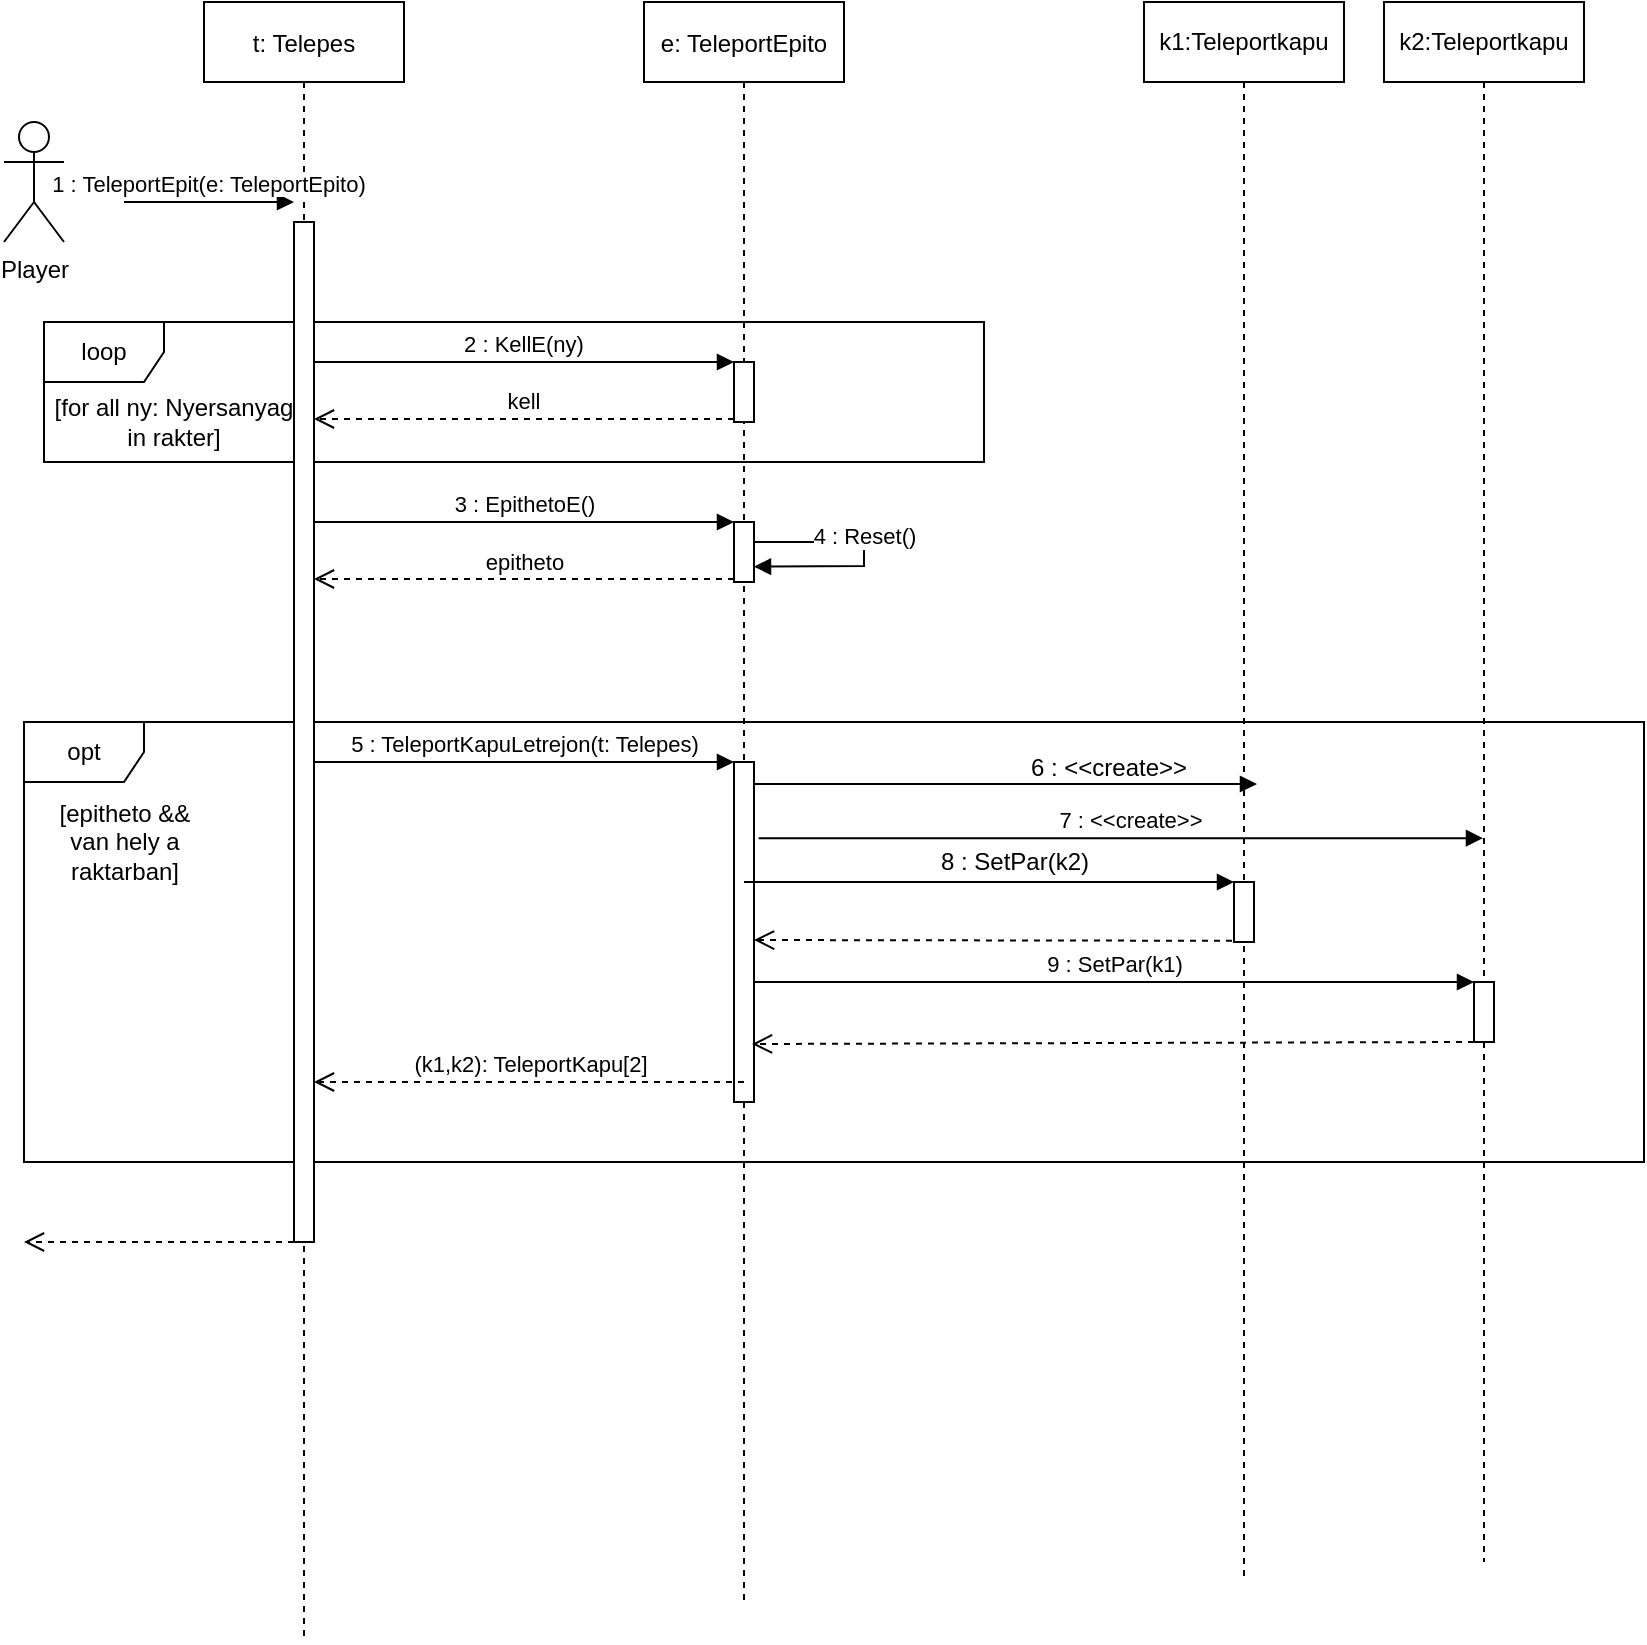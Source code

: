 <mxfile version="14.4.4" type="github" pages="2">
  <diagram id="e0D1zMPyesW4Om_QQEkk" name="Page-1">
    <mxGraphModel dx="1146" dy="548" grid="1" gridSize="10" guides="1" tooltips="1" connect="1" arrows="1" fold="1" page="1" pageScale="1" pageWidth="1654" pageHeight="1169" math="0" shadow="0">
      <root>
        <mxCell id="0" />
        <mxCell id="1" parent="0" />
        <mxCell id="oiaefqIDaloyJVjSFk9S-1" value="opt" style="shape=umlFrame;whiteSpace=wrap;html=1;" parent="1" vertex="1">
          <mxGeometry x="30" y="380" width="810" height="220" as="geometry" />
        </mxCell>
        <mxCell id="oiaefqIDaloyJVjSFk9S-2" value="3 : EpithetoE()" style="html=1;verticalAlign=bottom;endArrow=block;entryX=0;entryY=0;" parent="1" source="oiaefqIDaloyJVjSFk9S-5" target="oiaefqIDaloyJVjSFk9S-12" edge="1">
          <mxGeometry relative="1" as="geometry">
            <mxPoint x="170" y="260" as="sourcePoint" />
          </mxGeometry>
        </mxCell>
        <mxCell id="oiaefqIDaloyJVjSFk9S-3" value="loop" style="shape=umlFrame;whiteSpace=wrap;html=1;" parent="1" vertex="1">
          <mxGeometry x="40" y="180" width="470" height="70" as="geometry" />
        </mxCell>
        <mxCell id="oiaefqIDaloyJVjSFk9S-4" value="t: Telepes" style="shape=umlLifeline;perimeter=lifelinePerimeter;container=1;collapsible=0;recursiveResize=0;rounded=0;shadow=0;strokeWidth=1;" parent="1" vertex="1">
          <mxGeometry x="120" y="20" width="100" height="820" as="geometry" />
        </mxCell>
        <mxCell id="oiaefqIDaloyJVjSFk9S-5" value="" style="html=1;points=[];perimeter=orthogonalPerimeter;" parent="oiaefqIDaloyJVjSFk9S-4" vertex="1">
          <mxGeometry x="45" y="110" width="10" height="510" as="geometry" />
        </mxCell>
        <mxCell id="oiaefqIDaloyJVjSFk9S-11" value="e: TeleportEpito" style="shape=umlLifeline;perimeter=lifelinePerimeter;container=1;collapsible=0;recursiveResize=0;rounded=0;shadow=0;strokeWidth=1;" parent="1" vertex="1">
          <mxGeometry x="340" y="20" width="100" height="800" as="geometry" />
        </mxCell>
        <mxCell id="oiaefqIDaloyJVjSFk9S-12" value="" style="html=1;points=[];perimeter=orthogonalPerimeter;" parent="oiaefqIDaloyJVjSFk9S-11" vertex="1">
          <mxGeometry x="45" y="260" width="10" height="30" as="geometry" />
        </mxCell>
        <mxCell id="oiaefqIDaloyJVjSFk9S-13" value="" style="points=[];perimeter=orthogonalPerimeter;rounded=0;shadow=0;strokeWidth=1;" parent="oiaefqIDaloyJVjSFk9S-11" vertex="1">
          <mxGeometry x="45" y="180" width="10" height="30" as="geometry" />
        </mxCell>
        <mxCell id="oiaefqIDaloyJVjSFk9S-14" value="" style="html=1;points=[];perimeter=orthogonalPerimeter;" parent="oiaefqIDaloyJVjSFk9S-11" vertex="1">
          <mxGeometry x="45" y="380" width="10" height="170" as="geometry" />
        </mxCell>
        <mxCell id="oiaefqIDaloyJVjSFk9S-15" value="kell" style="verticalAlign=bottom;endArrow=open;dashed=1;endSize=8;exitX=0;exitY=0.95;shadow=0;strokeWidth=1;" parent="1" source="oiaefqIDaloyJVjSFk9S-13" target="oiaefqIDaloyJVjSFk9S-5" edge="1">
          <mxGeometry relative="1" as="geometry">
            <mxPoint x="275" y="236" as="targetPoint" />
          </mxGeometry>
        </mxCell>
        <mxCell id="oiaefqIDaloyJVjSFk9S-16" value="2 : KellE(ny)" style="verticalAlign=bottom;endArrow=block;entryX=0;entryY=0;shadow=0;strokeWidth=1;" parent="1" source="oiaefqIDaloyJVjSFk9S-5" target="oiaefqIDaloyJVjSFk9S-13" edge="1">
          <mxGeometry relative="1" as="geometry">
            <mxPoint x="275" y="160" as="sourcePoint" />
            <Array as="points" />
          </mxGeometry>
        </mxCell>
        <mxCell id="oiaefqIDaloyJVjSFk9S-17" value="[for all ny: Nyersanyag in rakter]" style="text;html=1;strokeColor=none;fillColor=none;align=center;verticalAlign=middle;whiteSpace=wrap;rounded=0;" parent="1" vertex="1">
          <mxGeometry x="40" y="220" width="130" height="20" as="geometry" />
        </mxCell>
        <mxCell id="oiaefqIDaloyJVjSFk9S-18" value="[epitheto &amp;amp;&amp;amp; van hely a raktarban]" style="text;html=1;strokeColor=none;fillColor=none;align=center;verticalAlign=middle;whiteSpace=wrap;rounded=0;" parent="1" vertex="1">
          <mxGeometry x="40" y="430" width="81" height="20" as="geometry" />
        </mxCell>
        <mxCell id="oiaefqIDaloyJVjSFk9S-19" value="epitheto" style="html=1;verticalAlign=bottom;endArrow=open;dashed=1;endSize=8;exitX=0;exitY=0.95;" parent="1" source="oiaefqIDaloyJVjSFk9S-12" target="oiaefqIDaloyJVjSFk9S-5" edge="1">
          <mxGeometry relative="1" as="geometry">
            <mxPoint x="170" y="279" as="targetPoint" />
          </mxGeometry>
        </mxCell>
        <mxCell id="oiaefqIDaloyJVjSFk9S-20" value="1 : TeleportEpit(e: TeleportEpito)" style="verticalAlign=bottom;startArrow=none;endArrow=block;startSize=8;shadow=0;strokeWidth=1;startFill=0;" parent="1" edge="1">
          <mxGeometry relative="1" as="geometry">
            <mxPoint x="80" y="120" as="sourcePoint" />
            <mxPoint x="165" y="120" as="targetPoint" />
          </mxGeometry>
        </mxCell>
        <mxCell id="oiaefqIDaloyJVjSFk9S-21" value="" style="html=1;verticalAlign=bottom;endArrow=open;dashed=1;endSize=8;" parent="1" source="oiaefqIDaloyJVjSFk9S-5" edge="1">
          <mxGeometry relative="1" as="geometry">
            <mxPoint x="166" y="759" as="sourcePoint" />
            <mxPoint x="30" y="640" as="targetPoint" />
            <Array as="points" />
          </mxGeometry>
        </mxCell>
        <mxCell id="oiaefqIDaloyJVjSFk9S-24" value="5 : TeleportKapuLetrejon(t: Telepes)" style="html=1;verticalAlign=bottom;endArrow=block;entryX=0;entryY=0;" parent="1" source="oiaefqIDaloyJVjSFk9S-5" target="oiaefqIDaloyJVjSFk9S-14" edge="1">
          <mxGeometry relative="1" as="geometry">
            <mxPoint x="315" y="600" as="sourcePoint" />
          </mxGeometry>
        </mxCell>
        <mxCell id="oiaefqIDaloyJVjSFk9S-28" value="k1:Teleportkapu" style="shape=umlLifeline;perimeter=lifelinePerimeter;whiteSpace=wrap;html=1;container=1;collapsible=0;recursiveResize=0;outlineConnect=0;" parent="1" vertex="1">
          <mxGeometry x="590" y="20" width="100" height="790" as="geometry" />
        </mxCell>
        <mxCell id="oiaefqIDaloyJVjSFk9S-38" value="" style="html=1;points=[];perimeter=orthogonalPerimeter;" parent="oiaefqIDaloyJVjSFk9S-28" vertex="1">
          <mxGeometry x="45" y="440" width="10" height="30" as="geometry" />
        </mxCell>
        <mxCell id="oiaefqIDaloyJVjSFk9S-29" value="k2:Teleportkapu" style="shape=umlLifeline;perimeter=lifelinePerimeter;whiteSpace=wrap;html=1;container=1;collapsible=0;recursiveResize=0;outlineConnect=0;" parent="1" vertex="1">
          <mxGeometry x="710" y="20" width="100" height="780" as="geometry" />
        </mxCell>
        <mxCell id="oiaefqIDaloyJVjSFk9S-31" value="" style="html=1;verticalAlign=bottom;endArrow=block;" parent="1" target="oiaefqIDaloyJVjSFk9S-38" edge="1">
          <mxGeometry x="0.079" y="10" width="80" relative="1" as="geometry">
            <mxPoint x="390" y="460" as="sourcePoint" />
            <mxPoint x="480" y="420" as="targetPoint" />
            <mxPoint as="offset" />
          </mxGeometry>
        </mxCell>
        <mxCell id="oiaefqIDaloyJVjSFk9S-32" value="9 : SetPar(k1)" style="html=1;verticalAlign=bottom;endArrow=block;" parent="1" source="oiaefqIDaloyJVjSFk9S-14" target="oiaefqIDaloyJVjSFk9S-40" edge="1">
          <mxGeometry width="80" relative="1" as="geometry">
            <mxPoint x="400" y="440" as="sourcePoint" />
            <mxPoint x="659.5" y="440" as="targetPoint" />
          </mxGeometry>
        </mxCell>
        <mxCell id="oiaefqIDaloyJVjSFk9S-33" value="8 : SetPar(k2)" style="text;html=1;align=center;verticalAlign=middle;resizable=0;points=[];autosize=1;" parent="1" vertex="1">
          <mxGeometry x="480" y="440" width="90" height="20" as="geometry" />
        </mxCell>
        <mxCell id="oiaefqIDaloyJVjSFk9S-34" value="4 : Reset()" style="html=1;verticalAlign=bottom;endArrow=block;exitX=0.55;exitY=0.289;exitDx=0;exitDy=0;exitPerimeter=0;entryX=1;entryY=0.733;entryDx=0;entryDy=0;entryPerimeter=0;rounded=0;" parent="1" edge="1">
          <mxGeometry relative="1" as="geometry">
            <mxPoint x="395" y="290.0" as="sourcePoint" />
            <mxPoint x="395" y="302.35" as="targetPoint" />
            <Array as="points">
              <mxPoint x="450" y="290" />
              <mxPoint x="450" y="302" />
            </Array>
          </mxGeometry>
        </mxCell>
        <mxCell id="oiaefqIDaloyJVjSFk9S-35" value="" style="html=1;verticalAlign=bottom;endArrow=block;" parent="1" source="oiaefqIDaloyJVjSFk9S-14" edge="1">
          <mxGeometry x="0.079" y="10" width="80" relative="1" as="geometry">
            <mxPoint x="400" y="411" as="sourcePoint" />
            <mxPoint x="646.5" y="411" as="targetPoint" />
            <mxPoint as="offset" />
          </mxGeometry>
        </mxCell>
        <mxCell id="oiaefqIDaloyJVjSFk9S-36" value="7 : &amp;lt;&amp;lt;create&amp;gt;&amp;gt;" style="html=1;verticalAlign=bottom;endArrow=block;exitX=1.233;exitY=0.224;exitDx=0;exitDy=0;exitPerimeter=0;" parent="1" source="oiaefqIDaloyJVjSFk9S-14" target="oiaefqIDaloyJVjSFk9S-29" edge="1">
          <mxGeometry x="0.026" width="80" relative="1" as="geometry">
            <mxPoint x="404" y="429" as="sourcePoint" />
            <mxPoint x="766.5" y="429" as="targetPoint" />
            <mxPoint as="offset" />
          </mxGeometry>
        </mxCell>
        <mxCell id="oiaefqIDaloyJVjSFk9S-37" value="6 : &amp;lt;&amp;lt;create&amp;gt;&amp;gt;" style="text;html=1;align=center;verticalAlign=middle;resizable=0;points=[];autosize=1;" parent="1" vertex="1">
          <mxGeometry x="527" y="392.75" width="90" height="20" as="geometry" />
        </mxCell>
        <mxCell id="oiaefqIDaloyJVjSFk9S-39" value="" style="html=1;verticalAlign=bottom;endArrow=open;dashed=1;endSize=8;exitX=-0.1;exitY=0.98;exitDx=0;exitDy=0;exitPerimeter=0;" parent="1" source="oiaefqIDaloyJVjSFk9S-38" edge="1">
          <mxGeometry relative="1" as="geometry">
            <mxPoint x="410" y="460" as="sourcePoint" />
            <mxPoint x="395" y="489" as="targetPoint" />
          </mxGeometry>
        </mxCell>
        <mxCell id="oiaefqIDaloyJVjSFk9S-40" value="" style="html=1;points=[];perimeter=orthogonalPerimeter;" parent="1" vertex="1">
          <mxGeometry x="755" y="510" width="10" height="30" as="geometry" />
        </mxCell>
        <mxCell id="oiaefqIDaloyJVjSFk9S-41" value="" style="html=1;verticalAlign=bottom;endArrow=open;dashed=1;endSize=8;" parent="1" source="oiaefqIDaloyJVjSFk9S-40" edge="1">
          <mxGeometry relative="1" as="geometry">
            <mxPoint x="410" y="460" as="sourcePoint" />
            <mxPoint x="394" y="541" as="targetPoint" />
          </mxGeometry>
        </mxCell>
        <mxCell id="ulucv-4kMfC91uOQDC_V-1" value="(k1,k2): TeleportKapu[2]" style="html=1;verticalAlign=bottom;endArrow=open;dashed=1;endSize=8;" parent="1" target="oiaefqIDaloyJVjSFk9S-5" edge="1">
          <mxGeometry relative="1" as="geometry">
            <mxPoint x="390" y="560" as="sourcePoint" />
            <mxPoint x="310" y="560" as="targetPoint" />
          </mxGeometry>
        </mxCell>
        <mxCell id="Q_exWZnfoOsakybW4T4r-2" value="Player" style="shape=umlActor;verticalLabelPosition=bottom;verticalAlign=top;html=1;outlineConnect=0;" vertex="1" parent="1">
          <mxGeometry x="20" y="80" width="30" height="60" as="geometry" />
        </mxCell>
      </root>
    </mxGraphModel>
  </diagram>
  <diagram id="UfEcpHCbDVrySbEqps7D" name="Page-2">
    <mxGraphModel dx="782" dy="437" grid="1" gridSize="10" guides="1" tooltips="1" connect="1" arrows="1" fold="1" page="1" pageScale="1" pageWidth="1654" pageHeight="1169" math="0" shadow="0">
      <root>
        <mxCell id="_W0hZLIVAOP-aF1G-cph-0" />
        <mxCell id="_W0hZLIVAOP-aF1G-cph-1" parent="_W0hZLIVAOP-aF1G-cph-0" />
        <mxCell id="_W0hZLIVAOP-aF1G-cph-2" value="alt" style="shape=umlFrame;whiteSpace=wrap;html=1;" parent="_W0hZLIVAOP-aF1G-cph-1" vertex="1">
          <mxGeometry x="30" y="380" width="490" height="330" as="geometry" />
        </mxCell>
        <mxCell id="_W0hZLIVAOP-aF1G-cph-3" value="4 : EpithetoE()" style="html=1;verticalAlign=bottom;endArrow=block;entryX=0;entryY=0;" parent="_W0hZLIVAOP-aF1G-cph-1" source="_W0hZLIVAOP-aF1G-cph-6" target="_W0hZLIVAOP-aF1G-cph-11" edge="1">
          <mxGeometry relative="1" as="geometry">
            <mxPoint x="170" y="260" as="sourcePoint" />
          </mxGeometry>
        </mxCell>
        <mxCell id="_W0hZLIVAOP-aF1G-cph-4" value="loop" style="shape=umlFrame;whiteSpace=wrap;html=1;" parent="_W0hZLIVAOP-aF1G-cph-1" vertex="1">
          <mxGeometry x="40" y="180" width="470" height="70" as="geometry" />
        </mxCell>
        <mxCell id="_W0hZLIVAOP-aF1G-cph-5" value="t: Telepes" style="shape=umlLifeline;perimeter=lifelinePerimeter;container=1;collapsible=0;recursiveResize=0;rounded=0;shadow=0;strokeWidth=1;" parent="_W0hZLIVAOP-aF1G-cph-1" vertex="1">
          <mxGeometry x="120" y="20" width="100" height="820" as="geometry" />
        </mxCell>
        <mxCell id="_W0hZLIVAOP-aF1G-cph-6" value="" style="html=1;points=[];perimeter=orthogonalPerimeter;" parent="_W0hZLIVAOP-aF1G-cph-5" vertex="1">
          <mxGeometry x="45" y="110" width="10" height="640" as="geometry" />
        </mxCell>
        <mxCell id="_W0hZLIVAOP-aF1G-cph-7" value="" style="html=1;points=[];perimeter=orthogonalPerimeter;" parent="_W0hZLIVAOP-aF1G-cph-5" vertex="1">
          <mxGeometry x="55" y="640" width="10" height="40" as="geometry" />
        </mxCell>
        <mxCell id="_W0hZLIVAOP-aF1G-cph-8" value="9 : Tetlen()" style="edgeStyle=orthogonalEdgeStyle;html=1;align=left;spacingLeft=2;endArrow=block;rounded=0;entryX=1;entryY=0;" parent="_W0hZLIVAOP-aF1G-cph-5" target="_W0hZLIVAOP-aF1G-cph-7" edge="1">
          <mxGeometry relative="1" as="geometry">
            <mxPoint x="60" y="590" as="sourcePoint" />
            <Array as="points">
              <mxPoint x="95" y="590" />
              <mxPoint x="95" y="640" />
            </Array>
          </mxGeometry>
        </mxCell>
        <mxCell id="_W0hZLIVAOP-aF1G-cph-9" value="" style="html=1;points=[];perimeter=orthogonalPerimeter;" parent="_W0hZLIVAOP-aF1G-cph-5" vertex="1">
          <mxGeometry x="54" y="510.03" width="10" height="20.5" as="geometry" />
        </mxCell>
        <mxCell id="_W0hZLIVAOP-aF1G-cph-33" value="" style="html=1;points=[];perimeter=orthogonalPerimeter;" parent="_W0hZLIVAOP-aF1G-cph-5" vertex="1">
          <mxGeometry x="54" y="460.03" width="10" height="20" as="geometry" />
        </mxCell>
        <mxCell id="_W0hZLIVAOP-aF1G-cph-35" value="" style="html=1;verticalAlign=bottom;endArrow=open;dashed=1;endSize=8;" parent="_W0hZLIVAOP-aF1G-cph-5" source="_W0hZLIVAOP-aF1G-cph-33" edge="1">
          <mxGeometry relative="1" as="geometry">
            <mxPoint x="264" y="480.03" as="targetPoint" />
            <mxPoint x="79" y="478.03" as="sourcePoint" />
            <Array as="points">
              <mxPoint x="139" y="480.03" />
            </Array>
          </mxGeometry>
        </mxCell>
        <mxCell id="_W0hZLIVAOP-aF1G-cph-10" value="e: TeleportBOM" style="shape=umlLifeline;perimeter=lifelinePerimeter;container=1;collapsible=0;recursiveResize=0;rounded=0;shadow=0;strokeWidth=1;" parent="_W0hZLIVAOP-aF1G-cph-1" vertex="1">
          <mxGeometry x="340" y="20" width="100" height="750" as="geometry" />
        </mxCell>
        <mxCell id="_W0hZLIVAOP-aF1G-cph-11" value="" style="html=1;points=[];perimeter=orthogonalPerimeter;" parent="_W0hZLIVAOP-aF1G-cph-10" vertex="1">
          <mxGeometry x="45" y="260" width="10" height="30" as="geometry" />
        </mxCell>
        <mxCell id="_W0hZLIVAOP-aF1G-cph-12" value="" style="points=[];perimeter=orthogonalPerimeter;rounded=0;shadow=0;strokeWidth=1;" parent="_W0hZLIVAOP-aF1G-cph-10" vertex="1">
          <mxGeometry x="45" y="180" width="10" height="30" as="geometry" />
        </mxCell>
        <mxCell id="_W0hZLIVAOP-aF1G-cph-15" value="" style="html=1;points=[];perimeter=orthogonalPerimeter;" parent="_W0hZLIVAOP-aF1G-cph-10" vertex="1">
          <mxGeometry x="45" y="380" width="10" height="190" as="geometry" />
        </mxCell>
        <mxCell id="_W0hZLIVAOP-aF1G-cph-16" value="kell" style="verticalAlign=bottom;endArrow=open;dashed=1;endSize=8;exitX=0;exitY=0.95;shadow=0;strokeWidth=1;" parent="_W0hZLIVAOP-aF1G-cph-1" source="_W0hZLIVAOP-aF1G-cph-12" target="_W0hZLIVAOP-aF1G-cph-6" edge="1">
          <mxGeometry relative="1" as="geometry">
            <mxPoint x="275" y="236" as="targetPoint" />
          </mxGeometry>
        </mxCell>
        <mxCell id="_W0hZLIVAOP-aF1G-cph-17" value="3 : KellE(ny)" style="verticalAlign=bottom;endArrow=block;entryX=0;entryY=0;shadow=0;strokeWidth=1;" parent="_W0hZLIVAOP-aF1G-cph-1" source="_W0hZLIVAOP-aF1G-cph-6" target="_W0hZLIVAOP-aF1G-cph-12" edge="1">
          <mxGeometry relative="1" as="geometry">
            <mxPoint x="275" y="160" as="sourcePoint" />
            <Array as="points" />
          </mxGeometry>
        </mxCell>
        <mxCell id="_W0hZLIVAOP-aF1G-cph-18" value="[for all ny: Nyersanyag in rakter]" style="text;html=1;strokeColor=none;fillColor=none;align=center;verticalAlign=middle;whiteSpace=wrap;rounded=0;" parent="_W0hZLIVAOP-aF1G-cph-1" vertex="1">
          <mxGeometry x="40" y="220" width="130" height="20" as="geometry" />
        </mxCell>
        <mxCell id="_W0hZLIVAOP-aF1G-cph-19" value="[epitheto]" style="text;html=1;strokeColor=none;fillColor=none;align=center;verticalAlign=middle;whiteSpace=wrap;rounded=0;" parent="_W0hZLIVAOP-aF1G-cph-1" vertex="1">
          <mxGeometry x="40" y="420" width="40" height="20" as="geometry" />
        </mxCell>
        <mxCell id="_W0hZLIVAOP-aF1G-cph-20" value="epitheto" style="html=1;verticalAlign=bottom;endArrow=open;dashed=1;endSize=8;exitX=0;exitY=0.95;" parent="_W0hZLIVAOP-aF1G-cph-1" source="_W0hZLIVAOP-aF1G-cph-11" target="_W0hZLIVAOP-aF1G-cph-6" edge="1">
          <mxGeometry relative="1" as="geometry">
            <mxPoint x="170" y="279" as="targetPoint" />
          </mxGeometry>
        </mxCell>
        <mxCell id="_W0hZLIVAOP-aF1G-cph-23" value="1 : Epit(e: TeleportBOM)" style="verticalAlign=bottom;startArrow=none;endArrow=block;startSize=8;shadow=0;strokeWidth=1;startFill=0;" parent="_W0hZLIVAOP-aF1G-cph-1" edge="1">
          <mxGeometry relative="1" as="geometry">
            <mxPoint x="20" y="120" as="sourcePoint" />
            <mxPoint x="165" y="120" as="targetPoint" />
          </mxGeometry>
        </mxCell>
        <mxCell id="_W0hZLIVAOP-aF1G-cph-26" value="" style="html=1;verticalAlign=bottom;endArrow=open;dashed=1;endSize=8;" parent="_W0hZLIVAOP-aF1G-cph-1" edge="1">
          <mxGeometry relative="1" as="geometry">
            <mxPoint x="166" y="759" as="sourcePoint" />
            <mxPoint x="30" y="759" as="targetPoint" />
            <Array as="points">
              <mxPoint x="110" y="759" />
              <mxPoint x="80" y="759" />
              <mxPoint x="50" y="759" />
            </Array>
          </mxGeometry>
        </mxCell>
        <mxCell id="_W0hZLIVAOP-aF1G-cph-27" value="" style="endArrow=none;dashed=1;html=1;dashPattern=1 3;strokeWidth=2;entryX=0.998;entryY=0.667;entryDx=0;entryDy=0;entryPerimeter=0;exitX=-0.004;exitY=0.652;exitDx=0;exitDy=0;exitPerimeter=0;" parent="_W0hZLIVAOP-aF1G-cph-1" source="_W0hZLIVAOP-aF1G-cph-2" target="_W0hZLIVAOP-aF1G-cph-2" edge="1">
          <mxGeometry width="50" height="50" relative="1" as="geometry">
            <mxPoint x="30" y="560" as="sourcePoint" />
            <mxPoint x="520" y="560" as="targetPoint" />
          </mxGeometry>
        </mxCell>
        <mxCell id="_W0hZLIVAOP-aF1G-cph-28" value="[!epitheto]" style="text;html=1;strokeColor=none;fillColor=none;align=center;verticalAlign=middle;whiteSpace=wrap;rounded=0;" parent="_W0hZLIVAOP-aF1G-cph-1" vertex="1">
          <mxGeometry x="40" y="620" width="40" height="20" as="geometry" />
        </mxCell>
        <mxCell id="_W0hZLIVAOP-aF1G-cph-29" value="8 : Letrejon(t)" style="html=1;verticalAlign=bottom;endArrow=block;entryX=0;entryY=0;" parent="_W0hZLIVAOP-aF1G-cph-1" source="_W0hZLIVAOP-aF1G-cph-6" target="_W0hZLIVAOP-aF1G-cph-15" edge="1">
          <mxGeometry relative="1" as="geometry">
            <mxPoint x="315" y="600" as="sourcePoint" />
          </mxGeometry>
        </mxCell>
        <mxCell id="_W0hZLIVAOP-aF1G-cph-30" value="" style="html=1;verticalAlign=bottom;endArrow=open;dashed=1;endSize=8;exitX=0;exitY=0.95;" parent="_W0hZLIVAOP-aF1G-cph-1" source="_W0hZLIVAOP-aF1G-cph-15" target="_W0hZLIVAOP-aF1G-cph-6" edge="1">
          <mxGeometry relative="1" as="geometry">
            <mxPoint x="315" y="676" as="targetPoint" />
          </mxGeometry>
        </mxCell>
        <mxCell id="_W0hZLIVAOP-aF1G-cph-31" value="9 : RakterbeRak(k2: Kapu)" style="html=1;verticalAlign=bottom;endArrow=block;exitX=0.45;exitY=0.649;exitDx=0;exitDy=0;exitPerimeter=0;" parent="_W0hZLIVAOP-aF1G-cph-1" target="_W0hZLIVAOP-aF1G-cph-9" edge="1">
          <mxGeometry relative="1" as="geometry">
            <mxPoint x="384" y="536.78" as="sourcePoint" />
            <mxPoint x="179" y="680.53" as="targetPoint" />
            <Array as="points" />
          </mxGeometry>
        </mxCell>
        <mxCell id="_W0hZLIVAOP-aF1G-cph-32" value="" style="html=1;verticalAlign=bottom;endArrow=open;dashed=1;endSize=8;" parent="_W0hZLIVAOP-aF1G-cph-1" source="_W0hZLIVAOP-aF1G-cph-9" edge="1">
          <mxGeometry relative="1" as="geometry">
            <mxPoint x="384" y="550.53" as="targetPoint" />
            <mxPoint x="199" y="548.53" as="sourcePoint" />
            <Array as="points">
              <mxPoint x="259" y="550.53" />
            </Array>
          </mxGeometry>
        </mxCell>
        <mxCell id="_W0hZLIVAOP-aF1G-cph-36" value="k1:Teleportkapu" style="shape=umlLifeline;perimeter=lifelinePerimeter;whiteSpace=wrap;html=1;container=1;collapsible=0;recursiveResize=0;outlineConnect=0;" parent="_W0hZLIVAOP-aF1G-cph-1" vertex="1">
          <mxGeometry x="590" y="20" width="100" height="720" as="geometry" />
        </mxCell>
        <mxCell id="_W0hZLIVAOP-aF1G-cph-37" value="k2:Teleportkapu" style="shape=umlLifeline;perimeter=lifelinePerimeter;whiteSpace=wrap;html=1;container=1;collapsible=0;recursiveResize=0;outlineConnect=0;" parent="_W0hZLIVAOP-aF1G-cph-1" vertex="1">
          <mxGeometry x="710" y="20" width="100" height="730" as="geometry" />
        </mxCell>
        <mxCell id="_W0hZLIVAOP-aF1G-cph-34" value="9 : RakterbeRak(k1: Kapu)" style="html=1;verticalAlign=bottom;endArrow=block;exitX=0.1;exitY=0.263;exitDx=0;exitDy=0;exitPerimeter=0;" parent="_W0hZLIVAOP-aF1G-cph-1" target="_W0hZLIVAOP-aF1G-cph-33" edge="1">
          <mxGeometry relative="1" as="geometry">
            <mxPoint x="385" y="480" as="sourcePoint" />
            <mxPoint x="179" y="630.03" as="targetPoint" />
            <Array as="points">
              <mxPoint x="349" y="480.03" />
            </Array>
          </mxGeometry>
        </mxCell>
        <mxCell id="_W0hZLIVAOP-aF1G-cph-38" value="" style="html=1;verticalAlign=bottom;endArrow=block;exitX=0.53;exitY=0.571;exitDx=0;exitDy=0;exitPerimeter=0;" parent="_W0hZLIVAOP-aF1G-cph-1" source="_W0hZLIVAOP-aF1G-cph-10" target="_W0hZLIVAOP-aF1G-cph-36" edge="1">
          <mxGeometry x="0.079" y="10" width="80" relative="1" as="geometry">
            <mxPoint x="400" y="420" as="sourcePoint" />
            <mxPoint x="480" y="420" as="targetPoint" />
            <mxPoint as="offset" />
          </mxGeometry>
        </mxCell>
        <mxCell id="_W0hZLIVAOP-aF1G-cph-39" value="SetPar(k1)" style="html=1;verticalAlign=bottom;endArrow=block;exitX=0.57;exitY=0.595;exitDx=0;exitDy=0;exitPerimeter=0;" parent="_W0hZLIVAOP-aF1G-cph-1" source="_W0hZLIVAOP-aF1G-cph-10" target="_W0hZLIVAOP-aF1G-cph-37" edge="1">
          <mxGeometry width="80" relative="1" as="geometry">
            <mxPoint x="400" y="440" as="sourcePoint" />
            <mxPoint x="659.5" y="440" as="targetPoint" />
          </mxGeometry>
        </mxCell>
        <mxCell id="_W0hZLIVAOP-aF1G-cph-40" value="SetPar(k2)" style="text;html=1;align=center;verticalAlign=middle;resizable=0;points=[];autosize=1;" parent="_W0hZLIVAOP-aF1G-cph-1" vertex="1">
          <mxGeometry x="530" y="430" width="70" height="20" as="geometry" />
        </mxCell>
        <mxCell id="_W0hZLIVAOP-aF1G-cph-41" value="5 : Reset()" style="html=1;verticalAlign=bottom;endArrow=block;exitX=0.55;exitY=0.289;exitDx=0;exitDy=0;exitPerimeter=0;entryX=1;entryY=0.733;entryDx=0;entryDy=0;entryPerimeter=0;curved=1;" parent="_W0hZLIVAOP-aF1G-cph-1" edge="1">
          <mxGeometry relative="1" as="geometry">
            <mxPoint x="395" y="290.0" as="sourcePoint" />
            <mxPoint x="395" y="302.35" as="targetPoint" />
            <Array as="points">
              <mxPoint x="470" y="295.36" />
            </Array>
          </mxGeometry>
        </mxCell>
        <mxCell id="_W0hZLIVAOP-aF1G-cph-44" value="" style="html=1;verticalAlign=bottom;endArrow=block;exitX=0.53;exitY=0.571;exitDx=0;exitDy=0;exitPerimeter=0;" parent="_W0hZLIVAOP-aF1G-cph-1" edge="1">
          <mxGeometry x="0.079" y="10" width="80" relative="1" as="geometry">
            <mxPoint x="400" y="411" as="sourcePoint" />
            <mxPoint x="646.5" y="411" as="targetPoint" />
            <mxPoint as="offset" />
          </mxGeometry>
        </mxCell>
        <mxCell id="_W0hZLIVAOP-aF1G-cph-45" value="&amp;lt;&amp;lt;create&amp;gt;&amp;gt;" style="html=1;verticalAlign=bottom;endArrow=block;exitX=0.57;exitY=0.595;exitDx=0;exitDy=0;exitPerimeter=0;" parent="_W0hZLIVAOP-aF1G-cph-1" edge="1">
          <mxGeometry x="0.026" width="80" relative="1" as="geometry">
            <mxPoint x="404" y="429" as="sourcePoint" />
            <mxPoint x="766.5" y="429" as="targetPoint" />
            <mxPoint as="offset" />
          </mxGeometry>
        </mxCell>
        <mxCell id="_W0hZLIVAOP-aF1G-cph-46" value="&amp;lt;&amp;lt;create&amp;gt;&amp;gt;" style="text;html=1;align=center;verticalAlign=middle;resizable=0;points=[];autosize=1;" parent="_W0hZLIVAOP-aF1G-cph-1" vertex="1">
          <mxGeometry x="532" y="392.75" width="80" height="20" as="geometry" />
        </mxCell>
        <mxCell id="_W0hZLIVAOP-aF1G-cph-47" value="" style="ellipse;html=1;shape=endState;fillColor=#000000;strokeColor=#ff0000;" parent="_W0hZLIVAOP-aF1G-cph-1" vertex="1">
          <mxGeometry x="60" y="50" width="30" height="30" as="geometry" />
        </mxCell>
      </root>
    </mxGraphModel>
  </diagram>
</mxfile>
